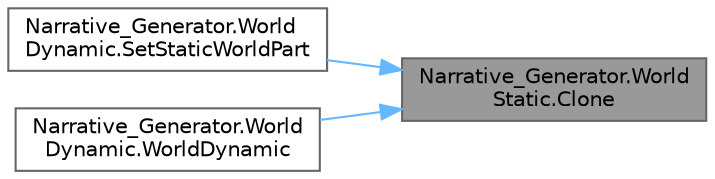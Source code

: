digraph "Narrative_Generator.WorldStatic.Clone"
{
 // LATEX_PDF_SIZE
  bgcolor="transparent";
  edge [fontname=Helvetica,fontsize=10,labelfontname=Helvetica,labelfontsize=10];
  node [fontname=Helvetica,fontsize=10,shape=box,height=0.2,width=0.4];
  rankdir="RL";
  Node1 [label="Narrative_Generator.World\lStatic.Clone",height=0.2,width=0.4,color="gray40", fillcolor="grey60", style="filled", fontcolor="black",tooltip="Method for cloning an WorldStatic instance."];
  Node1 -> Node2 [dir="back",color="steelblue1",style="solid"];
  Node2 [label="Narrative_Generator.World\lDynamic.SetStaticWorldPart",height=0.2,width=0.4,color="grey40", fillcolor="white", style="filled",URL="$class_narrative___generator_1_1_world_dynamic.html#a97dc3159cb47c2f3b17fd9337a82c62e",tooltip="Adds a component with a static part of the state of this storyworld."];
  Node1 -> Node3 [dir="back",color="steelblue1",style="solid"];
  Node3 [label="Narrative_Generator.World\lDynamic.WorldDynamic",height=0.2,width=0.4,color="grey40", fillcolor="white", style="filled",URL="$class_narrative___generator_1_1_world_dynamic.html#a3492e9e18c5de75a5d66fa063bcd81f1",tooltip="Constructor with parameters of the WorldDynamic, which creates a new instance of the WorldDynamic bas..."];
}
